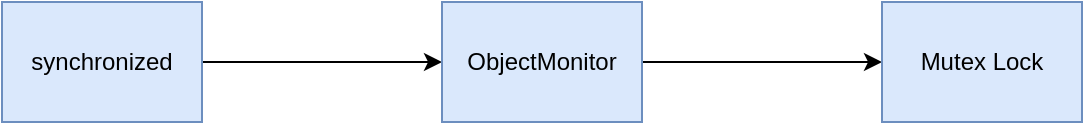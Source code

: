<mxfile version="22.1.8" type="github">
  <diagram name="第 1 页" id="00_iCc0Oaq-E4TO8DOJu">
    <mxGraphModel dx="1426" dy="759" grid="1" gridSize="10" guides="1" tooltips="1" connect="1" arrows="1" fold="1" page="1" pageScale="1" pageWidth="827" pageHeight="1169" math="0" shadow="0">
      <root>
        <mxCell id="0" />
        <mxCell id="1" parent="0" />
        <mxCell id="tMtSn4o1anEzBdm0Vx1J-5" style="edgeStyle=orthogonalEdgeStyle;rounded=0;orthogonalLoop=1;jettySize=auto;html=1;exitX=1;exitY=0.5;exitDx=0;exitDy=0;entryX=0;entryY=0.5;entryDx=0;entryDy=0;" edge="1" parent="1" source="tMtSn4o1anEzBdm0Vx1J-1" target="tMtSn4o1anEzBdm0Vx1J-2">
          <mxGeometry relative="1" as="geometry" />
        </mxCell>
        <mxCell id="tMtSn4o1anEzBdm0Vx1J-1" value="synchronized" style="rounded=0;whiteSpace=wrap;html=1;fillColor=#dae8fc;strokeColor=#6c8ebf;" vertex="1" parent="1">
          <mxGeometry x="90" y="240" width="100" height="60" as="geometry" />
        </mxCell>
        <mxCell id="tMtSn4o1anEzBdm0Vx1J-6" style="edgeStyle=orthogonalEdgeStyle;rounded=0;orthogonalLoop=1;jettySize=auto;html=1;entryX=0;entryY=0.5;entryDx=0;entryDy=0;" edge="1" parent="1" source="tMtSn4o1anEzBdm0Vx1J-2" target="tMtSn4o1anEzBdm0Vx1J-3">
          <mxGeometry relative="1" as="geometry" />
        </mxCell>
        <mxCell id="tMtSn4o1anEzBdm0Vx1J-2" value="&lt;div data-docx-has-block-data=&quot;false&quot; data-page-id=&quot;KfVhd5A1moOs4Ixvm2kce4qanXf&quot;&gt;&lt;div class=&quot;old-record-id-QniAdod5wo1gPHxd3bUc6zW0njf&quot;&gt;&lt;code&gt;&lt;font face=&quot;Helvetica&quot;&gt;ObjectMonitor&lt;/font&gt;&lt;/code&gt;&lt;/div&gt;&lt;/div&gt;" style="rounded=0;whiteSpace=wrap;html=1;fillColor=#dae8fc;strokeColor=#6c8ebf;" vertex="1" parent="1">
          <mxGeometry x="310" y="240" width="100" height="60" as="geometry" />
        </mxCell>
        <mxCell id="tMtSn4o1anEzBdm0Vx1J-3" value="&lt;div data-docx-has-block-data=&quot;false&quot; data-page-id=&quot;KfVhd5A1moOs4Ixvm2kce4qanXf&quot;&gt;&lt;div class=&quot;old-record-id-WZQ5dv32woqlaGxMPEucXm3KnHc&quot;&gt;Mutex Lock&lt;/div&gt;&lt;/div&gt;" style="rounded=0;whiteSpace=wrap;html=1;fillColor=#dae8fc;strokeColor=#6c8ebf;" vertex="1" parent="1">
          <mxGeometry x="530" y="240" width="100" height="60" as="geometry" />
        </mxCell>
      </root>
    </mxGraphModel>
  </diagram>
</mxfile>
